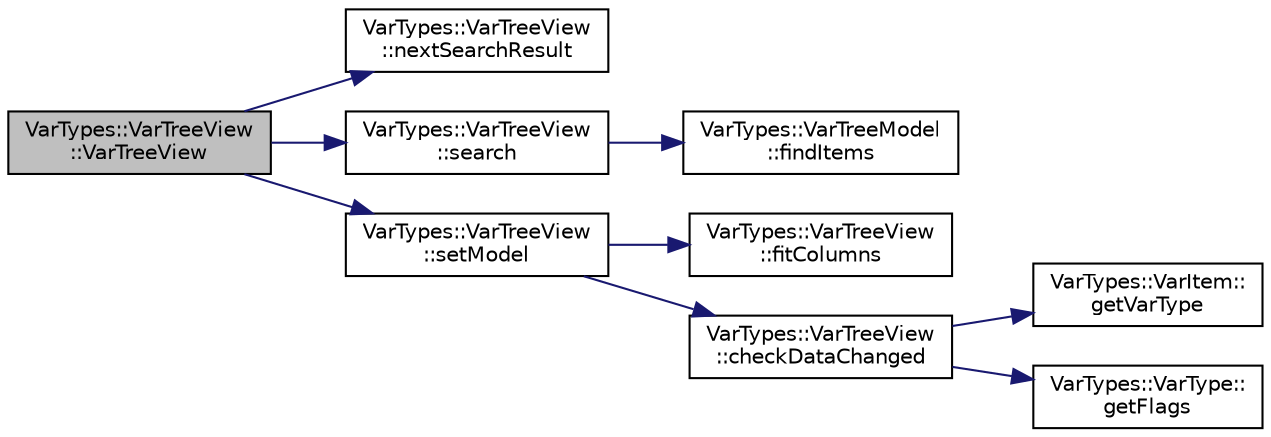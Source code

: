 digraph "VarTypes::VarTreeView::VarTreeView"
{
 // INTERACTIVE_SVG=YES
  edge [fontname="Helvetica",fontsize="10",labelfontname="Helvetica",labelfontsize="10"];
  node [fontname="Helvetica",fontsize="10",shape=record];
  rankdir="LR";
  Node1 [label="VarTypes::VarTreeView\l::VarTreeView",height=0.2,width=0.4,color="black", fillcolor="grey75", style="filled", fontcolor="black"];
  Node1 -> Node2 [color="midnightblue",fontsize="10",style="solid",fontname="Helvetica"];
  Node2 [label="VarTypes::VarTreeView\l::nextSearchResult",height=0.2,width=0.4,color="black", fillcolor="white", style="filled",URL="$df/d7d/class_var_types_1_1_var_tree_view.html#a37fcfe77295d4814744ab33c00ffd23a"];
  Node1 -> Node3 [color="midnightblue",fontsize="10",style="solid",fontname="Helvetica"];
  Node3 [label="VarTypes::VarTreeView\l::search",height=0.2,width=0.4,color="black", fillcolor="white", style="filled",URL="$df/d7d/class_var_types_1_1_var_tree_view.html#a55bcc635871a26c5b85985dc35bf0eb9"];
  Node3 -> Node4 [color="midnightblue",fontsize="10",style="solid",fontname="Helvetica"];
  Node4 [label="VarTypes::VarTreeModel\l::findItems",height=0.2,width=0.4,color="black", fillcolor="white", style="filled",URL="$dc/d23/class_var_types_1_1_var_tree_model.html#acbea262f3de70d298a116339ef47aecf"];
  Node1 -> Node5 [color="midnightblue",fontsize="10",style="solid",fontname="Helvetica"];
  Node5 [label="VarTypes::VarTreeView\l::setModel",height=0.2,width=0.4,color="black", fillcolor="white", style="filled",URL="$df/d7d/class_var_types_1_1_var_tree_view.html#ac91877c5f60f7968c3b72a3248362297"];
  Node5 -> Node6 [color="midnightblue",fontsize="10",style="solid",fontname="Helvetica"];
  Node6 [label="VarTypes::VarTreeView\l::fitColumns",height=0.2,width=0.4,color="black", fillcolor="white", style="filled",URL="$df/d7d/class_var_types_1_1_var_tree_view.html#a0211a804f5b5ff71929168e2c7c97976"];
  Node5 -> Node7 [color="midnightblue",fontsize="10",style="solid",fontname="Helvetica"];
  Node7 [label="VarTypes::VarTreeView\l::checkDataChanged",height=0.2,width=0.4,color="black", fillcolor="white", style="filled",URL="$df/d7d/class_var_types_1_1_var_tree_view.html#a5d33ffe2cebd7dc1564da1175f5ee05a"];
  Node7 -> Node8 [color="midnightblue",fontsize="10",style="solid",fontname="Helvetica"];
  Node8 [label="VarTypes::VarItem::\lgetVarType",height=0.2,width=0.4,color="black", fillcolor="white", style="filled",URL="$d3/d53/class_var_types_1_1_var_item.html#a82b23238936ada9f4ca012fcedc7dd2a"];
  Node7 -> Node9 [color="midnightblue",fontsize="10",style="solid",fontname="Helvetica"];
  Node9 [label="VarTypes::VarType::\lgetFlags",height=0.2,width=0.4,color="black", fillcolor="white", style="filled",URL="$d4/d59/class_var_types_1_1_var_type.html#aa49cce5c3b501d5719067cfb3f6a8ed4"];
}
